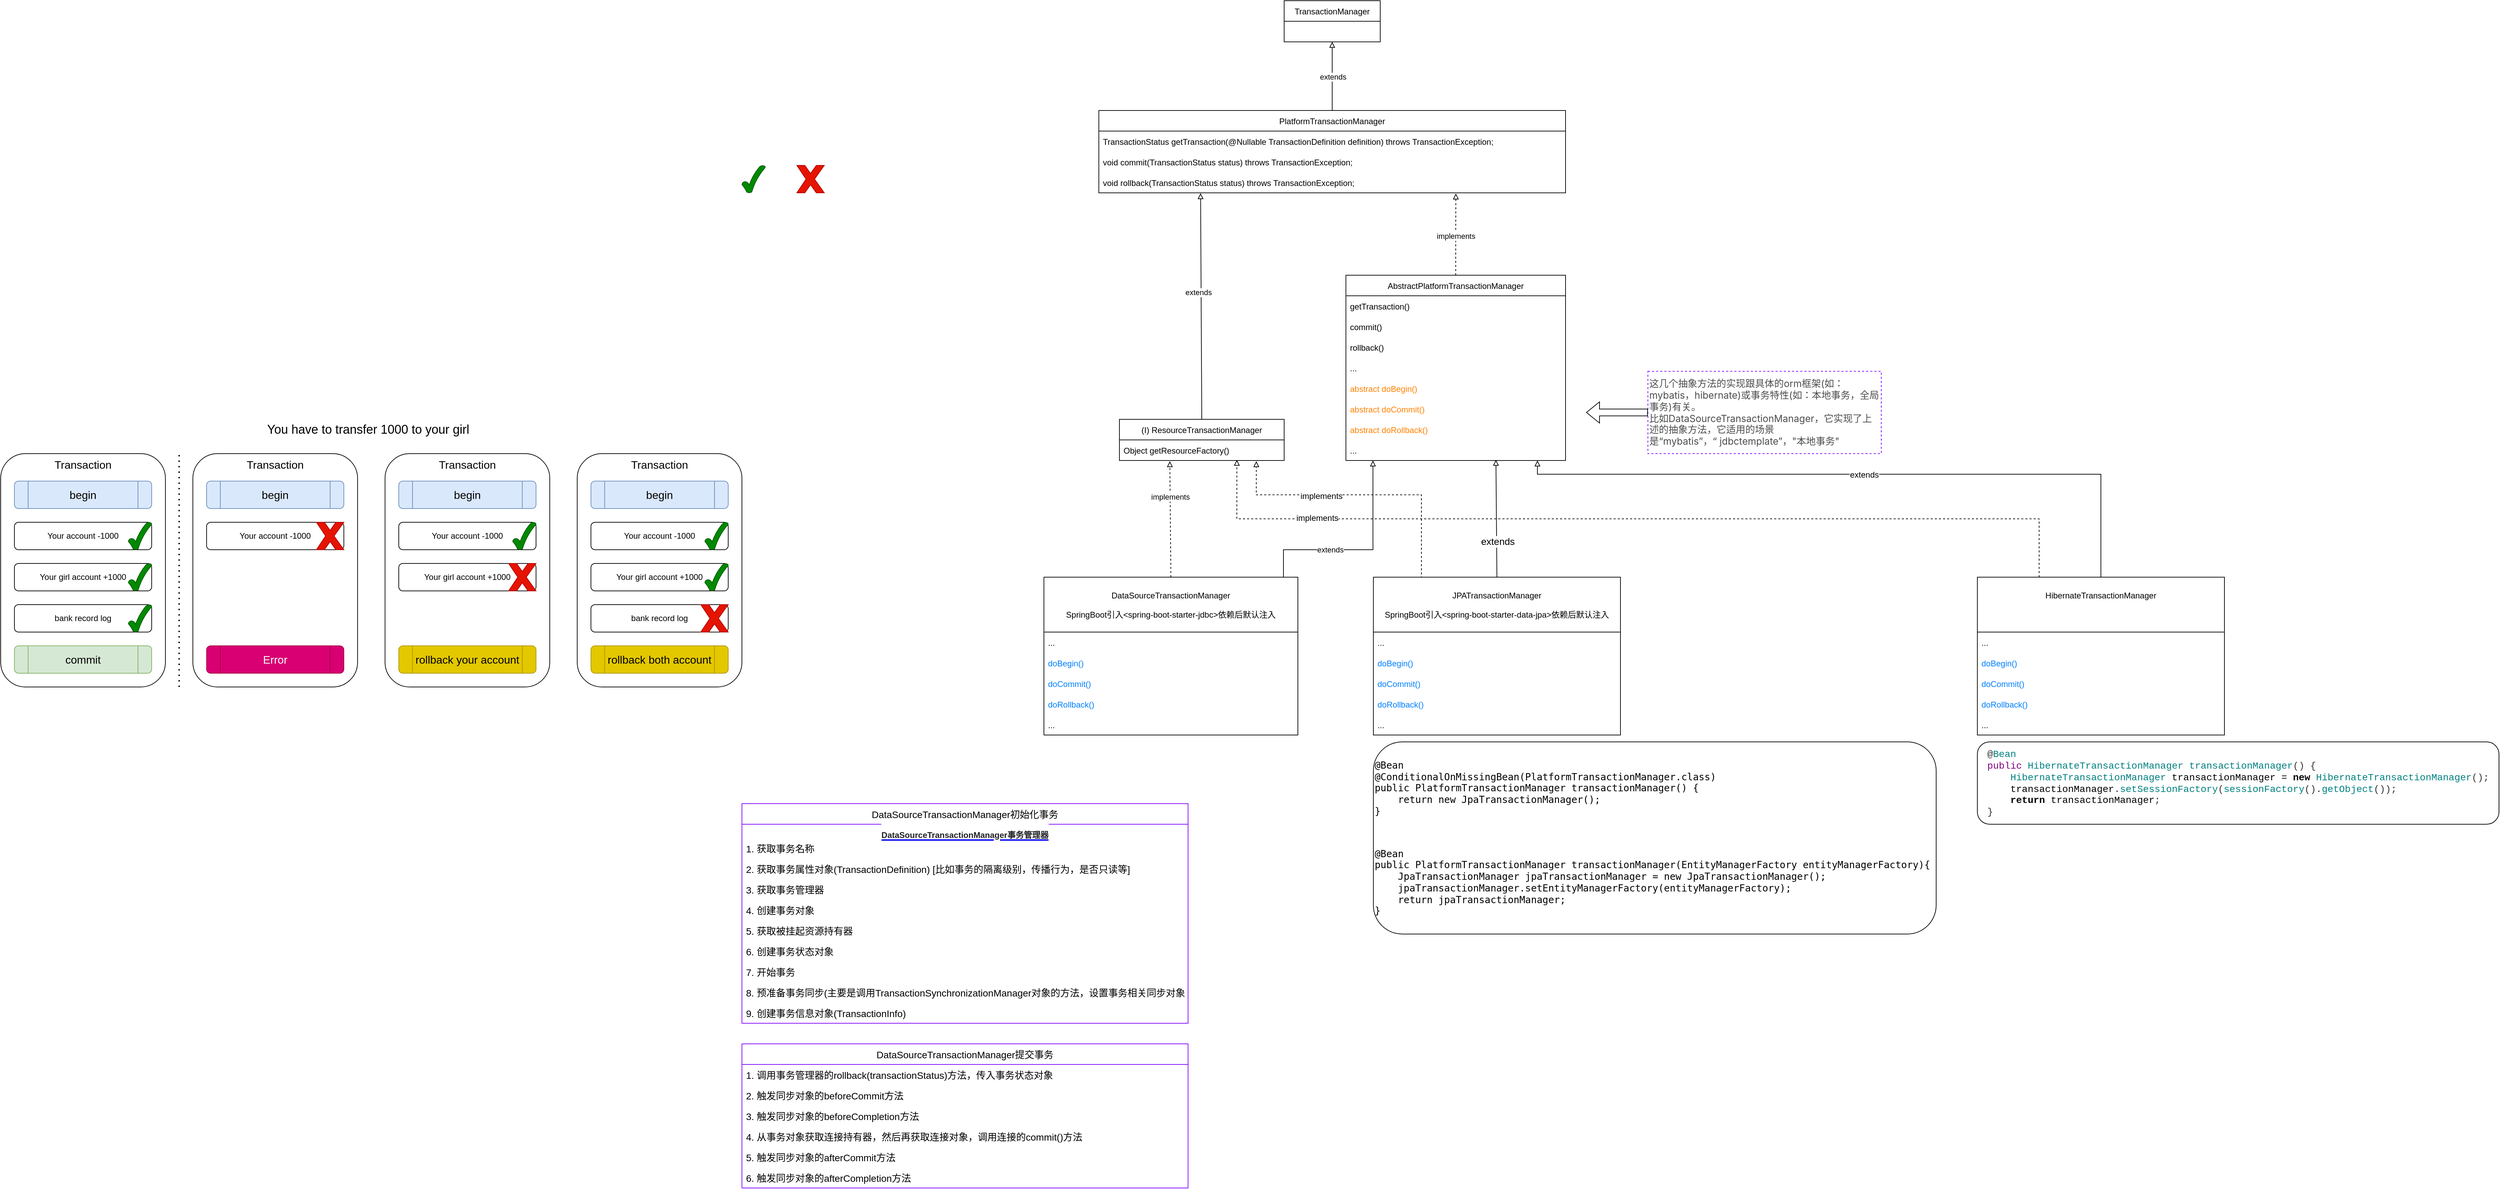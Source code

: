 <mxfile version="20.3.0" type="device"><diagram id="tl_O_ZDtEdj90tJnbfGc" name="Transaction"><mxGraphModel dx="2706" dy="892" grid="0" gridSize="10" guides="1" tooltips="1" connect="1" arrows="1" fold="1" page="0" pageScale="1" pageWidth="850" pageHeight="1100" math="0" shadow="0"><root><mxCell id="0"/><mxCell id="1" parent="0"/><mxCell id="W6sdjApa4B_5e-TzkACI-136" value="Transaction" style="rounded=1;whiteSpace=wrap;html=1;fontSize=16;fontColor=#000000;verticalAlign=top;" vertex="1" parent="1"><mxGeometry x="-1520" y="700" width="240" height="340" as="geometry"/></mxCell><mxCell id="W6sdjApa4B_5e-TzkACI-12" style="edgeStyle=orthogonalEdgeStyle;rounded=0;orthogonalLoop=1;jettySize=auto;html=1;exitX=0.5;exitY=0;exitDx=0;exitDy=0;entryX=0.5;entryY=1;entryDx=0;entryDy=0;endArrow=block;endFill=0;" edge="1" parent="1" source="W6sdjApa4B_5e-TzkACI-4" target="W6sdjApa4B_5e-TzkACI-8"><mxGeometry relative="1" as="geometry"/></mxCell><mxCell id="W6sdjApa4B_5e-TzkACI-19" value="extends" style="edgeLabel;html=1;align=center;verticalAlign=middle;resizable=0;points=[];" vertex="1" connectable="0" parent="W6sdjApa4B_5e-TzkACI-12"><mxGeometry x="0.01" y="-1" relative="1" as="geometry"><mxPoint y="1" as="offset"/></mxGeometry></mxCell><mxCell id="W6sdjApa4B_5e-TzkACI-4" value="PlatformTransactionManager" style="swimlane;fontStyle=0;childLayout=stackLayout;horizontal=1;startSize=30;horizontalStack=0;resizeParent=1;resizeParentMax=0;resizeLast=0;collapsible=1;marginBottom=0;" vertex="1" parent="1"><mxGeometry x="80" y="200" width="680" height="120" as="geometry"/></mxCell><mxCell id="W6sdjApa4B_5e-TzkACI-5" value="TransactionStatus getTransaction(@Nullable TransactionDefinition definition) throws TransactionException;" style="text;strokeColor=none;fillColor=none;align=left;verticalAlign=middle;spacingLeft=4;spacingRight=4;overflow=hidden;points=[[0,0.5],[1,0.5]];portConstraint=eastwest;rotatable=0;" vertex="1" parent="W6sdjApa4B_5e-TzkACI-4"><mxGeometry y="30" width="680" height="30" as="geometry"/></mxCell><mxCell id="W6sdjApa4B_5e-TzkACI-6" value="void commit(TransactionStatus status) throws TransactionException;" style="text;strokeColor=none;fillColor=none;align=left;verticalAlign=middle;spacingLeft=4;spacingRight=4;overflow=hidden;points=[[0,0.5],[1,0.5]];portConstraint=eastwest;rotatable=0;" vertex="1" parent="W6sdjApa4B_5e-TzkACI-4"><mxGeometry y="60" width="680" height="30" as="geometry"/></mxCell><mxCell id="W6sdjApa4B_5e-TzkACI-7" value="void rollback(TransactionStatus status) throws TransactionException;" style="text;strokeColor=none;fillColor=none;align=left;verticalAlign=middle;spacingLeft=4;spacingRight=4;overflow=hidden;points=[[0,0.5],[1,0.5]];portConstraint=eastwest;rotatable=0;" vertex="1" parent="W6sdjApa4B_5e-TzkACI-4"><mxGeometry y="90" width="680" height="30" as="geometry"/></mxCell><mxCell id="W6sdjApa4B_5e-TzkACI-8" value="TransactionManager" style="swimlane;fontStyle=0;childLayout=stackLayout;horizontal=1;startSize=30;horizontalStack=0;resizeParent=1;resizeParentMax=0;resizeLast=0;collapsible=1;marginBottom=0;" vertex="1" parent="1"><mxGeometry x="350" y="40" width="140" height="60" as="geometry"/></mxCell><mxCell id="W6sdjApa4B_5e-TzkACI-17" style="edgeStyle=orthogonalEdgeStyle;rounded=0;orthogonalLoop=1;jettySize=auto;html=1;exitX=0.5;exitY=0;exitDx=0;exitDy=0;entryX=0.765;entryY=1.033;entryDx=0;entryDy=0;entryPerimeter=0;endArrow=block;endFill=0;dashed=1;" edge="1" parent="1" source="W6sdjApa4B_5e-TzkACI-13" target="W6sdjApa4B_5e-TzkACI-7"><mxGeometry relative="1" as="geometry"/></mxCell><mxCell id="W6sdjApa4B_5e-TzkACI-20" value="implements" style="edgeLabel;html=1;align=center;verticalAlign=middle;resizable=0;points=[];" vertex="1" connectable="0" parent="W6sdjApa4B_5e-TzkACI-17"><mxGeometry x="-0.029" relative="1" as="geometry"><mxPoint y="1" as="offset"/></mxGeometry></mxCell><mxCell id="W6sdjApa4B_5e-TzkACI-13" value="AbstractPlatformTransactionManager" style="swimlane;fontStyle=0;childLayout=stackLayout;horizontal=1;startSize=30;horizontalStack=0;resizeParent=1;resizeParentMax=0;resizeLast=0;collapsible=1;marginBottom=0;" vertex="1" parent="1"><mxGeometry x="440" y="440" width="320" height="270" as="geometry"/></mxCell><mxCell id="W6sdjApa4B_5e-TzkACI-14" value="getTransaction()" style="text;strokeColor=none;fillColor=none;align=left;verticalAlign=middle;spacingLeft=4;spacingRight=4;overflow=hidden;points=[[0,0.5],[1,0.5]];portConstraint=eastwest;rotatable=0;" vertex="1" parent="W6sdjApa4B_5e-TzkACI-13"><mxGeometry y="30" width="320" height="30" as="geometry"/></mxCell><mxCell id="W6sdjApa4B_5e-TzkACI-15" value="commit()" style="text;strokeColor=none;fillColor=none;align=left;verticalAlign=middle;spacingLeft=4;spacingRight=4;overflow=hidden;points=[[0,0.5],[1,0.5]];portConstraint=eastwest;rotatable=0;" vertex="1" parent="W6sdjApa4B_5e-TzkACI-13"><mxGeometry y="60" width="320" height="30" as="geometry"/></mxCell><mxCell id="W6sdjApa4B_5e-TzkACI-16" value="rollback()" style="text;strokeColor=none;fillColor=none;align=left;verticalAlign=middle;spacingLeft=4;spacingRight=4;overflow=hidden;points=[[0,0.5],[1,0.5]];portConstraint=eastwest;rotatable=0;" vertex="1" parent="W6sdjApa4B_5e-TzkACI-13"><mxGeometry y="90" width="320" height="30" as="geometry"/></mxCell><mxCell id="W6sdjApa4B_5e-TzkACI-21" value="..." style="text;strokeColor=none;fillColor=none;align=left;verticalAlign=middle;spacingLeft=4;spacingRight=4;overflow=hidden;points=[[0,0.5],[1,0.5]];portConstraint=eastwest;rotatable=0;" vertex="1" parent="W6sdjApa4B_5e-TzkACI-13"><mxGeometry y="120" width="320" height="30" as="geometry"/></mxCell><mxCell id="W6sdjApa4B_5e-TzkACI-22" value="abstract doBegin()" style="text;strokeColor=none;fillColor=none;align=left;verticalAlign=middle;spacingLeft=4;spacingRight=4;overflow=hidden;points=[[0,0.5],[1,0.5]];portConstraint=eastwest;rotatable=0;fontColor=#FF8000;" vertex="1" parent="W6sdjApa4B_5e-TzkACI-13"><mxGeometry y="150" width="320" height="30" as="geometry"/></mxCell><mxCell id="W6sdjApa4B_5e-TzkACI-23" value="abstract doCommit()" style="text;strokeColor=none;fillColor=none;align=left;verticalAlign=middle;spacingLeft=4;spacingRight=4;overflow=hidden;points=[[0,0.5],[1,0.5]];portConstraint=eastwest;rotatable=0;fontColor=#FF8000;" vertex="1" parent="W6sdjApa4B_5e-TzkACI-13"><mxGeometry y="180" width="320" height="30" as="geometry"/></mxCell><mxCell id="W6sdjApa4B_5e-TzkACI-24" value="abstract doRollback()" style="text;strokeColor=none;fillColor=none;align=left;verticalAlign=middle;spacingLeft=4;spacingRight=4;overflow=hidden;points=[[0,0.5],[1,0.5]];portConstraint=eastwest;rotatable=0;fontColor=#FF8000;" vertex="1" parent="W6sdjApa4B_5e-TzkACI-13"><mxGeometry y="210" width="320" height="30" as="geometry"/></mxCell><mxCell id="W6sdjApa4B_5e-TzkACI-25" value="..." style="text;strokeColor=none;fillColor=none;align=left;verticalAlign=middle;spacingLeft=4;spacingRight=4;overflow=hidden;points=[[0,0.5],[1,0.5]];portConstraint=eastwest;rotatable=0;" vertex="1" parent="W6sdjApa4B_5e-TzkACI-13"><mxGeometry y="240" width="320" height="30" as="geometry"/></mxCell><mxCell id="W6sdjApa4B_5e-TzkACI-30" style="rounded=0;orthogonalLoop=1;jettySize=auto;html=1;exitX=0.924;exitY=0;exitDx=0;exitDy=0;entryX=0.123;entryY=1;entryDx=0;entryDy=0;entryPerimeter=0;fontColor=#000000;endArrow=block;endFill=0;exitPerimeter=0;edgeStyle=orthogonalEdgeStyle;" edge="1" parent="1" source="W6sdjApa4B_5e-TzkACI-26" target="W6sdjApa4B_5e-TzkACI-25"><mxGeometry relative="1" as="geometry"><Array as="points"><mxPoint x="349" y="840"/><mxPoint x="479" y="840"/></Array></mxGeometry></mxCell><mxCell id="W6sdjApa4B_5e-TzkACI-41" value="extends" style="edgeLabel;html=1;align=center;verticalAlign=middle;resizable=0;points=[];fontColor=#000000;" vertex="1" connectable="0" parent="W6sdjApa4B_5e-TzkACI-30"><mxGeometry x="-0.015" y="4" relative="1" as="geometry"><mxPoint x="-37" y="4" as="offset"/></mxGeometry></mxCell><mxCell id="W6sdjApa4B_5e-TzkACI-38" style="rounded=0;orthogonalLoop=1;jettySize=auto;html=1;exitX=0.5;exitY=0;exitDx=0;exitDy=0;entryX=0.306;entryY=1.033;entryDx=0;entryDy=0;entryPerimeter=0;fontColor=#000000;endArrow=block;endFill=0;dashed=1;" edge="1" parent="1" source="W6sdjApa4B_5e-TzkACI-26" target="W6sdjApa4B_5e-TzkACI-34"><mxGeometry relative="1" as="geometry"/></mxCell><mxCell id="W6sdjApa4B_5e-TzkACI-39" value="implements" style="edgeLabel;html=1;align=center;verticalAlign=middle;resizable=0;points=[];fontColor=#000000;" vertex="1" connectable="0" parent="W6sdjApa4B_5e-TzkACI-38"><mxGeometry x="0.384" relative="1" as="geometry"><mxPoint as="offset"/></mxGeometry></mxCell><mxCell id="W6sdjApa4B_5e-TzkACI-26" value="DataSourceTransactionManager&#10; &#10;SpringBoot引入&lt;spring-boot-starter-jdbc&gt;依赖后默认注入" style="swimlane;fontStyle=0;childLayout=stackLayout;horizontal=1;startSize=80;horizontalStack=0;resizeParent=1;resizeParentMax=0;resizeLast=0;collapsible=1;marginBottom=0;fontColor=#000000;" vertex="1" parent="1"><mxGeometry y="880" width="370" height="230" as="geometry"/></mxCell><mxCell id="W6sdjApa4B_5e-TzkACI-31" value="..." style="text;strokeColor=none;fillColor=none;align=left;verticalAlign=middle;spacingLeft=4;spacingRight=4;overflow=hidden;points=[[0,0.5],[1,0.5]];portConstraint=eastwest;rotatable=0;fontColor=#000000;" vertex="1" parent="W6sdjApa4B_5e-TzkACI-26"><mxGeometry y="80" width="370" height="30" as="geometry"/></mxCell><mxCell id="W6sdjApa4B_5e-TzkACI-27" value="doBegin()" style="text;strokeColor=none;fillColor=none;align=left;verticalAlign=middle;spacingLeft=4;spacingRight=4;overflow=hidden;points=[[0,0.5],[1,0.5]];portConstraint=eastwest;rotatable=0;fontColor=#007FFF;" vertex="1" parent="W6sdjApa4B_5e-TzkACI-26"><mxGeometry y="110" width="370" height="30" as="geometry"/></mxCell><mxCell id="W6sdjApa4B_5e-TzkACI-28" value="doCommit()" style="text;strokeColor=none;fillColor=none;align=left;verticalAlign=middle;spacingLeft=4;spacingRight=4;overflow=hidden;points=[[0,0.5],[1,0.5]];portConstraint=eastwest;rotatable=0;fontColor=#007FFF;" vertex="1" parent="W6sdjApa4B_5e-TzkACI-26"><mxGeometry y="140" width="370" height="30" as="geometry"/></mxCell><mxCell id="W6sdjApa4B_5e-TzkACI-29" value="doRollback()" style="text;strokeColor=none;fillColor=none;align=left;verticalAlign=middle;spacingLeft=4;spacingRight=4;overflow=hidden;points=[[0,0.5],[1,0.5]];portConstraint=eastwest;rotatable=0;fontColor=#007FFF;" vertex="1" parent="W6sdjApa4B_5e-TzkACI-26"><mxGeometry y="170" width="370" height="30" as="geometry"/></mxCell><mxCell id="W6sdjApa4B_5e-TzkACI-32" value="..." style="text;strokeColor=none;fillColor=none;align=left;verticalAlign=middle;spacingLeft=4;spacingRight=4;overflow=hidden;points=[[0,0.5],[1,0.5]];portConstraint=eastwest;rotatable=0;fontColor=#000000;" vertex="1" parent="W6sdjApa4B_5e-TzkACI-26"><mxGeometry y="200" width="370" height="30" as="geometry"/></mxCell><mxCell id="W6sdjApa4B_5e-TzkACI-37" style="rounded=0;orthogonalLoop=1;jettySize=auto;html=1;exitX=0.5;exitY=0;exitDx=0;exitDy=0;entryX=0.218;entryY=1.017;entryDx=0;entryDy=0;entryPerimeter=0;fontColor=#000000;endArrow=block;endFill=0;" edge="1" parent="1" source="W6sdjApa4B_5e-TzkACI-33" target="W6sdjApa4B_5e-TzkACI-7"><mxGeometry relative="1" as="geometry"/></mxCell><mxCell id="W6sdjApa4B_5e-TzkACI-40" value="extends" style="edgeLabel;html=1;align=center;verticalAlign=middle;resizable=0;points=[];fontColor=#000000;" vertex="1" connectable="0" parent="W6sdjApa4B_5e-TzkACI-37"><mxGeometry x="-0.043" y="-1" relative="1" as="geometry"><mxPoint x="-5" y="-28" as="offset"/></mxGeometry></mxCell><mxCell id="W6sdjApa4B_5e-TzkACI-33" value="(I) ResourceTransactionManager" style="swimlane;fontStyle=0;childLayout=stackLayout;horizontal=1;startSize=30;horizontalStack=0;resizeParent=1;resizeParentMax=0;resizeLast=0;collapsible=1;marginBottom=0;fontColor=#000000;" vertex="1" parent="1"><mxGeometry x="110" y="650" width="240" height="60" as="geometry"/></mxCell><mxCell id="W6sdjApa4B_5e-TzkACI-34" value="Object getResourceFactory()" style="text;strokeColor=none;fillColor=none;align=left;verticalAlign=middle;spacingLeft=4;spacingRight=4;overflow=hidden;points=[[0,0.5],[1,0.5]];portConstraint=eastwest;rotatable=0;fontColor=#000000;" vertex="1" parent="W6sdjApa4B_5e-TzkACI-33"><mxGeometry y="30" width="240" height="30" as="geometry"/></mxCell><mxCell id="W6sdjApa4B_5e-TzkACI-43" value="&lt;span style=&quot;color: rgb(77, 77, 77); font-family: -apple-system, &amp;quot;SF UI Text&amp;quot;, Arial, &amp;quot;PingFang SC&amp;quot;, &amp;quot;Hiragino Sans GB&amp;quot;, &amp;quot;Microsoft YaHei&amp;quot;, &amp;quot;WenQuanYi Micro Hei&amp;quot;, sans-serif, SimHei, SimSun; background-color: rgb(255, 255, 255);&quot;&gt;&lt;font style=&quot;font-size: 14px;&quot;&gt;这几个抽象方法的实现跟具体的orm框架(如：mybatis，hibernate)或事务特性(如：本地事务，全局事务)有关。&lt;br&gt;比如DataSourceTransactionManager，它实现了上述的抽象方法，它适用的场景是“mybatis”，“&amp;nbsp;jdbctemplate”，&quot;本地事务&quot;&lt;/font&gt;&lt;/span&gt;" style="rounded=0;whiteSpace=wrap;html=1;fontColor=#000000;dashed=1;strokeColor=#7F00FF;align=left;" vertex="1" parent="1"><mxGeometry x="880" y="580" width="340" height="120" as="geometry"/></mxCell><mxCell id="W6sdjApa4B_5e-TzkACI-44" value="" style="shape=flexArrow;endArrow=classic;html=1;rounded=0;fontColor=#000000;exitX=0;exitY=0.5;exitDx=0;exitDy=0;" edge="1" parent="1" source="W6sdjApa4B_5e-TzkACI-43"><mxGeometry width="50" height="50" relative="1" as="geometry"><mxPoint x="1230" y="670" as="sourcePoint"/><mxPoint x="790" y="640" as="targetPoint"/></mxGeometry></mxCell><mxCell id="W6sdjApa4B_5e-TzkACI-52" style="edgeStyle=none;rounded=0;orthogonalLoop=1;jettySize=auto;html=1;exitX=0.5;exitY=0;exitDx=0;exitDy=0;entryX=0.683;entryY=0.967;entryDx=0;entryDy=0;entryPerimeter=0;fontSize=14;fontColor=#000000;endArrow=block;endFill=0;" edge="1" parent="1" source="W6sdjApa4B_5e-TzkACI-46" target="W6sdjApa4B_5e-TzkACI-25"><mxGeometry relative="1" as="geometry"/></mxCell><mxCell id="W6sdjApa4B_5e-TzkACI-53" value="extends" style="edgeLabel;html=1;align=center;verticalAlign=middle;resizable=0;points=[];fontSize=14;fontColor=#000000;" vertex="1" connectable="0" parent="W6sdjApa4B_5e-TzkACI-52"><mxGeometry x="-0.385" y="-1" relative="1" as="geometry"><mxPoint as="offset"/></mxGeometry></mxCell><mxCell id="W6sdjApa4B_5e-TzkACI-54" style="edgeStyle=orthogonalEdgeStyle;rounded=0;orthogonalLoop=1;jettySize=auto;html=1;exitX=0.25;exitY=0;exitDx=0;exitDy=0;entryX=0.831;entryY=1.033;entryDx=0;entryDy=0;entryPerimeter=0;fontSize=14;fontColor=#000000;endArrow=block;endFill=0;dashed=1;" edge="1" parent="1" source="W6sdjApa4B_5e-TzkACI-46" target="W6sdjApa4B_5e-TzkACI-34"><mxGeometry relative="1" as="geometry"><Array as="points"><mxPoint x="550" y="760"/><mxPoint x="309" y="760"/></Array></mxGeometry></mxCell><mxCell id="W6sdjApa4B_5e-TzkACI-55" value="&lt;font style=&quot;font-size: 12px;&quot;&gt;implements&lt;/font&gt;" style="edgeLabel;html=1;align=center;verticalAlign=middle;resizable=0;points=[];fontSize=14;fontColor=#000000;" vertex="1" connectable="0" parent="W6sdjApa4B_5e-TzkACI-54"><mxGeometry x="0.331" y="1" relative="1" as="geometry"><mxPoint as="offset"/></mxGeometry></mxCell><mxCell id="W6sdjApa4B_5e-TzkACI-46" value="JPATransactionManager&#10;&#10;SpringBoot引入&lt;spring-boot-starter-data-jpa&gt;依赖后默认注入" style="swimlane;fontStyle=0;childLayout=stackLayout;horizontal=1;startSize=80;horizontalStack=0;resizeParent=1;resizeParentMax=0;resizeLast=0;collapsible=1;marginBottom=0;fontColor=#000000;" vertex="1" parent="1"><mxGeometry x="480" y="880" width="360" height="230" as="geometry"/></mxCell><mxCell id="W6sdjApa4B_5e-TzkACI-47" value="..." style="text;strokeColor=none;fillColor=none;align=left;verticalAlign=middle;spacingLeft=4;spacingRight=4;overflow=hidden;points=[[0,0.5],[1,0.5]];portConstraint=eastwest;rotatable=0;fontColor=#000000;" vertex="1" parent="W6sdjApa4B_5e-TzkACI-46"><mxGeometry y="80" width="360" height="30" as="geometry"/></mxCell><mxCell id="W6sdjApa4B_5e-TzkACI-48" value="doBegin()" style="text;strokeColor=none;fillColor=none;align=left;verticalAlign=middle;spacingLeft=4;spacingRight=4;overflow=hidden;points=[[0,0.5],[1,0.5]];portConstraint=eastwest;rotatable=0;fontColor=#007FFF;" vertex="1" parent="W6sdjApa4B_5e-TzkACI-46"><mxGeometry y="110" width="360" height="30" as="geometry"/></mxCell><mxCell id="W6sdjApa4B_5e-TzkACI-49" value="doCommit()" style="text;strokeColor=none;fillColor=none;align=left;verticalAlign=middle;spacingLeft=4;spacingRight=4;overflow=hidden;points=[[0,0.5],[1,0.5]];portConstraint=eastwest;rotatable=0;fontColor=#007FFF;" vertex="1" parent="W6sdjApa4B_5e-TzkACI-46"><mxGeometry y="140" width="360" height="30" as="geometry"/></mxCell><mxCell id="W6sdjApa4B_5e-TzkACI-50" value="doRollback()" style="text;strokeColor=none;fillColor=none;align=left;verticalAlign=middle;spacingLeft=4;spacingRight=4;overflow=hidden;points=[[0,0.5],[1,0.5]];portConstraint=eastwest;rotatable=0;fontColor=#007FFF;" vertex="1" parent="W6sdjApa4B_5e-TzkACI-46"><mxGeometry y="170" width="360" height="30" as="geometry"/></mxCell><mxCell id="W6sdjApa4B_5e-TzkACI-51" value="..." style="text;strokeColor=none;fillColor=none;align=left;verticalAlign=middle;spacingLeft=4;spacingRight=4;overflow=hidden;points=[[0,0.5],[1,0.5]];portConstraint=eastwest;rotatable=0;fontColor=#000000;" vertex="1" parent="W6sdjApa4B_5e-TzkACI-46"><mxGeometry y="200" width="360" height="30" as="geometry"/></mxCell><mxCell id="W6sdjApa4B_5e-TzkACI-56" value="DataSourceTransactionManager初始化事务" style="swimlane;fontStyle=0;childLayout=stackLayout;horizontal=1;startSize=30;horizontalStack=0;resizeParent=1;resizeParentMax=0;resizeLast=0;collapsible=1;marginBottom=0;strokeColor=#7F00FF;fontSize=14;fontColor=#000000;" vertex="1" parent="1"><mxGeometry x="-440" y="1210" width="650" height="320" as="geometry"/></mxCell><UserObject label="&lt;h1 style=&quot;box-sizing: border-box; outline: 0px; margin: 0px; padding: 0px; font-family: &amp;quot;PingFang SC&amp;quot;, &amp;quot;Microsoft YaHei&amp;quot;, SimHei, Arial, SimSun; overflow-wrap: break-word; color: rgb(34, 34, 38); word-break: break-all; text-align: start; background-color: rgb(255, 255, 255);&quot; id=&quot;articleContentId&quot; class=&quot;title-article&quot;&gt;&lt;font style=&quot;font-size: 12px;&quot;&gt;DataSourceTransactionManager事务管理器&lt;/font&gt;&lt;/h1&gt;" link="https://blog.csdn.net/fuqianming/article/details/100560200" id="W6sdjApa4B_5e-TzkACI-73"><mxCell style="text;html=1;strokeColor=none;fillColor=none;whiteSpace=wrap;align=center;verticalAlign=middle;fontColor=#0000EE;fontStyle=4;dashed=1;fontSize=14;" vertex="1" parent="W6sdjApa4B_5e-TzkACI-56"><mxGeometry y="30" width="650" height="20" as="geometry"/></mxCell></UserObject><mxCell id="W6sdjApa4B_5e-TzkACI-57" value="1. 获取事务名称" style="text;strokeColor=none;fillColor=none;align=left;verticalAlign=middle;spacingLeft=4;spacingRight=4;overflow=hidden;points=[[0,0.5],[1,0.5]];portConstraint=eastwest;rotatable=0;dashed=1;fontSize=14;fontColor=#000000;" vertex="1" parent="W6sdjApa4B_5e-TzkACI-56"><mxGeometry y="50" width="650" height="30" as="geometry"/></mxCell><mxCell id="W6sdjApa4B_5e-TzkACI-58" value="2. 获取事务属性对象(TransactionDefinition) [比如事务的隔离级别，传播行为，是否只读等]" style="text;strokeColor=none;fillColor=none;align=left;verticalAlign=middle;spacingLeft=4;spacingRight=4;overflow=hidden;points=[[0,0.5],[1,0.5]];portConstraint=eastwest;rotatable=0;dashed=1;fontSize=14;fontColor=#000000;" vertex="1" parent="W6sdjApa4B_5e-TzkACI-56"><mxGeometry y="80" width="650" height="30" as="geometry"/></mxCell><mxCell id="W6sdjApa4B_5e-TzkACI-59" value="3. 获取事务管理器" style="text;strokeColor=none;fillColor=none;align=left;verticalAlign=middle;spacingLeft=4;spacingRight=4;overflow=hidden;points=[[0,0.5],[1,0.5]];portConstraint=eastwest;rotatable=0;dashed=1;fontSize=14;fontColor=#000000;" vertex="1" parent="W6sdjApa4B_5e-TzkACI-56"><mxGeometry y="110" width="650" height="30" as="geometry"/></mxCell><mxCell id="W6sdjApa4B_5e-TzkACI-72" value="4. 创建事务对象" style="text;strokeColor=none;fillColor=none;align=left;verticalAlign=middle;spacingLeft=4;spacingRight=4;overflow=hidden;points=[[0,0.5],[1,0.5]];portConstraint=eastwest;rotatable=0;dashed=1;fontSize=14;fontColor=#000000;" vertex="1" parent="W6sdjApa4B_5e-TzkACI-56"><mxGeometry y="140" width="650" height="30" as="geometry"/></mxCell><mxCell id="W6sdjApa4B_5e-TzkACI-71" value="5. 获取被挂起资源持有器" style="text;strokeColor=none;fillColor=none;align=left;verticalAlign=middle;spacingLeft=4;spacingRight=4;overflow=hidden;points=[[0,0.5],[1,0.5]];portConstraint=eastwest;rotatable=0;dashed=1;fontSize=14;fontColor=#000000;" vertex="1" parent="W6sdjApa4B_5e-TzkACI-56"><mxGeometry y="170" width="650" height="30" as="geometry"/></mxCell><mxCell id="W6sdjApa4B_5e-TzkACI-70" value="6. 创建事务状态对象" style="text;strokeColor=none;fillColor=none;align=left;verticalAlign=middle;spacingLeft=4;spacingRight=4;overflow=hidden;points=[[0,0.5],[1,0.5]];portConstraint=eastwest;rotatable=0;dashed=1;fontSize=14;fontColor=#000000;" vertex="1" parent="W6sdjApa4B_5e-TzkACI-56"><mxGeometry y="200" width="650" height="30" as="geometry"/></mxCell><mxCell id="W6sdjApa4B_5e-TzkACI-69" value="7. 开始事务 " style="text;strokeColor=none;fillColor=none;align=left;verticalAlign=middle;spacingLeft=4;spacingRight=4;overflow=hidden;points=[[0,0.5],[1,0.5]];portConstraint=eastwest;rotatable=0;dashed=1;fontSize=14;fontColor=#000000;" vertex="1" parent="W6sdjApa4B_5e-TzkACI-56"><mxGeometry y="230" width="650" height="30" as="geometry"/></mxCell><mxCell id="W6sdjApa4B_5e-TzkACI-68" value="8. 预准备事务同步(主要是调用TransactionSynchronizationManager对象的方法，设置事务相关同步对象)" style="text;strokeColor=none;fillColor=none;align=left;verticalAlign=middle;spacingLeft=4;spacingRight=4;overflow=hidden;points=[[0,0.5],[1,0.5]];portConstraint=eastwest;rotatable=0;dashed=1;fontSize=14;fontColor=#000000;" vertex="1" parent="W6sdjApa4B_5e-TzkACI-56"><mxGeometry y="260" width="650" height="30" as="geometry"/></mxCell><mxCell id="W6sdjApa4B_5e-TzkACI-67" value="9. 创建事务信息对象(TransactionInfo)" style="text;strokeColor=none;fillColor=none;align=left;verticalAlign=middle;spacingLeft=4;spacingRight=4;overflow=hidden;points=[[0,0.5],[1,0.5]];portConstraint=eastwest;rotatable=0;dashed=1;fontSize=14;fontColor=#000000;" vertex="1" parent="W6sdjApa4B_5e-TzkACI-56"><mxGeometry y="290" width="650" height="30" as="geometry"/></mxCell><mxCell id="W6sdjApa4B_5e-TzkACI-74" value="DataSourceTransactionManager提交事务" style="swimlane;fontStyle=0;childLayout=stackLayout;horizontal=1;startSize=30;horizontalStack=0;resizeParent=1;resizeParentMax=0;resizeLast=0;collapsible=1;marginBottom=0;strokeColor=#7F00FF;fontSize=14;fontColor=#000000;" vertex="1" parent="1"><mxGeometry x="-440" y="1560" width="650" height="210" as="geometry"/></mxCell><mxCell id="W6sdjApa4B_5e-TzkACI-76" value="1. 调用事务管理器的rollback(transactionStatus)方法，传入事务状态对象" style="text;strokeColor=none;fillColor=none;align=left;verticalAlign=middle;spacingLeft=4;spacingRight=4;overflow=hidden;points=[[0,0.5],[1,0.5]];portConstraint=eastwest;rotatable=0;dashed=1;fontSize=14;fontColor=#000000;" vertex="1" parent="W6sdjApa4B_5e-TzkACI-74"><mxGeometry y="30" width="650" height="30" as="geometry"/></mxCell><mxCell id="W6sdjApa4B_5e-TzkACI-77" value="2. 触发同步对象的beforeCommit方法" style="text;strokeColor=none;fillColor=none;align=left;verticalAlign=middle;spacingLeft=4;spacingRight=4;overflow=hidden;points=[[0,0.5],[1,0.5]];portConstraint=eastwest;rotatable=0;dashed=1;fontSize=14;fontColor=#000000;" vertex="1" parent="W6sdjApa4B_5e-TzkACI-74"><mxGeometry y="60" width="650" height="30" as="geometry"/></mxCell><mxCell id="W6sdjApa4B_5e-TzkACI-78" value="3. 触发同步对象的beforeCompletion方法" style="text;strokeColor=none;fillColor=none;align=left;verticalAlign=middle;spacingLeft=4;spacingRight=4;overflow=hidden;points=[[0,0.5],[1,0.5]];portConstraint=eastwest;rotatable=0;dashed=1;fontSize=14;fontColor=#000000;" vertex="1" parent="W6sdjApa4B_5e-TzkACI-74"><mxGeometry y="90" width="650" height="30" as="geometry"/></mxCell><mxCell id="W6sdjApa4B_5e-TzkACI-79" value="4. 从事务对象获取连接持有器，然后再获取连接对象，调用连接的commit()方法" style="text;strokeColor=none;fillColor=none;align=left;verticalAlign=middle;spacingLeft=4;spacingRight=4;overflow=hidden;points=[[0,0.5],[1,0.5]];portConstraint=eastwest;rotatable=0;dashed=1;fontSize=14;fontColor=#000000;" vertex="1" parent="W6sdjApa4B_5e-TzkACI-74"><mxGeometry y="120" width="650" height="30" as="geometry"/></mxCell><mxCell id="W6sdjApa4B_5e-TzkACI-80" value="5. 触发同步对象的afterCommit方法" style="text;strokeColor=none;fillColor=none;align=left;verticalAlign=middle;spacingLeft=4;spacingRight=4;overflow=hidden;points=[[0,0.5],[1,0.5]];portConstraint=eastwest;rotatable=0;dashed=1;fontSize=14;fontColor=#000000;" vertex="1" parent="W6sdjApa4B_5e-TzkACI-74"><mxGeometry y="150" width="650" height="30" as="geometry"/></mxCell><mxCell id="W6sdjApa4B_5e-TzkACI-81" value="6. 触发同步对象的afterCompletion方法" style="text;strokeColor=none;fillColor=none;align=left;verticalAlign=middle;spacingLeft=4;spacingRight=4;overflow=hidden;points=[[0,0.5],[1,0.5]];portConstraint=eastwest;rotatable=0;dashed=1;fontSize=14;fontColor=#000000;" vertex="1" parent="W6sdjApa4B_5e-TzkACI-74"><mxGeometry y="180" width="650" height="30" as="geometry"/></mxCell><mxCell id="W6sdjApa4B_5e-TzkACI-95" value="&lt;font style=&quot;font-size: 12px;&quot; color=&quot;#000000&quot;&gt;extends&lt;/font&gt;" style="edgeStyle=orthogonalEdgeStyle;rounded=0;orthogonalLoop=1;jettySize=auto;html=1;exitX=0.5;exitY=0;exitDx=0;exitDy=0;entryX=0.872;entryY=1;entryDx=0;entryDy=0;fontSize=14;fontColor=#FFFF00;entryPerimeter=0;endArrow=block;endFill=0;" edge="1" parent="1" source="W6sdjApa4B_5e-TzkACI-85" target="W6sdjApa4B_5e-TzkACI-25"><mxGeometry relative="1" as="geometry"><Array as="points"><mxPoint x="1540" y="730"/><mxPoint x="719" y="730"/></Array></mxGeometry></mxCell><mxCell id="W6sdjApa4B_5e-TzkACI-96" style="edgeStyle=orthogonalEdgeStyle;rounded=0;orthogonalLoop=1;jettySize=auto;html=1;exitX=0.25;exitY=0;exitDx=0;exitDy=0;entryX=0.713;entryY=0.967;entryDx=0;entryDy=0;entryPerimeter=0;fontSize=12;fontColor=#000000;endArrow=block;endFill=0;dashed=1;" edge="1" parent="1" source="W6sdjApa4B_5e-TzkACI-85" target="W6sdjApa4B_5e-TzkACI-34"><mxGeometry relative="1" as="geometry"/></mxCell><mxCell id="W6sdjApa4B_5e-TzkACI-97" value="implements" style="edgeLabel;html=1;align=center;verticalAlign=middle;resizable=0;points=[];fontSize=12;fontColor=#000000;" vertex="1" connectable="0" parent="W6sdjApa4B_5e-TzkACI-96"><mxGeometry x="0.697" y="-1" relative="1" as="geometry"><mxPoint as="offset"/></mxGeometry></mxCell><mxCell id="W6sdjApa4B_5e-TzkACI-85" value="HibernateTransactionManager&#10;&#10;" style="swimlane;fontStyle=0;childLayout=stackLayout;horizontal=1;startSize=80;horizontalStack=0;resizeParent=1;resizeParentMax=0;resizeLast=0;collapsible=1;marginBottom=0;fontColor=#000000;" vertex="1" parent="1"><mxGeometry x="1360" y="880" width="360" height="230" as="geometry"/></mxCell><mxCell id="W6sdjApa4B_5e-TzkACI-86" value="..." style="text;strokeColor=none;fillColor=none;align=left;verticalAlign=middle;spacingLeft=4;spacingRight=4;overflow=hidden;points=[[0,0.5],[1,0.5]];portConstraint=eastwest;rotatable=0;fontColor=#000000;" vertex="1" parent="W6sdjApa4B_5e-TzkACI-85"><mxGeometry y="80" width="360" height="30" as="geometry"/></mxCell><mxCell id="W6sdjApa4B_5e-TzkACI-87" value="doBegin()" style="text;strokeColor=none;fillColor=none;align=left;verticalAlign=middle;spacingLeft=4;spacingRight=4;overflow=hidden;points=[[0,0.5],[1,0.5]];portConstraint=eastwest;rotatable=0;fontColor=#007FFF;" vertex="1" parent="W6sdjApa4B_5e-TzkACI-85"><mxGeometry y="110" width="360" height="30" as="geometry"/></mxCell><mxCell id="W6sdjApa4B_5e-TzkACI-88" value="doCommit()" style="text;strokeColor=none;fillColor=none;align=left;verticalAlign=middle;spacingLeft=4;spacingRight=4;overflow=hidden;points=[[0,0.5],[1,0.5]];portConstraint=eastwest;rotatable=0;fontColor=#007FFF;" vertex="1" parent="W6sdjApa4B_5e-TzkACI-85"><mxGeometry y="140" width="360" height="30" as="geometry"/></mxCell><mxCell id="W6sdjApa4B_5e-TzkACI-89" value="doRollback()" style="text;strokeColor=none;fillColor=none;align=left;verticalAlign=middle;spacingLeft=4;spacingRight=4;overflow=hidden;points=[[0,0.5],[1,0.5]];portConstraint=eastwest;rotatable=0;fontColor=#007FFF;" vertex="1" parent="W6sdjApa4B_5e-TzkACI-85"><mxGeometry y="170" width="360" height="30" as="geometry"/></mxCell><mxCell id="W6sdjApa4B_5e-TzkACI-90" value="..." style="text;strokeColor=none;fillColor=none;align=left;verticalAlign=middle;spacingLeft=4;spacingRight=4;overflow=hidden;points=[[0,0.5],[1,0.5]];portConstraint=eastwest;rotatable=0;fontColor=#000000;" vertex="1" parent="W6sdjApa4B_5e-TzkACI-85"><mxGeometry y="200" width="360" height="30" as="geometry"/></mxCell><mxCell id="W6sdjApa4B_5e-TzkACI-91" value="&lt;div style=&quot;box-sizing: border-box; font-family: Monaco, MonacoRegular, &amp;quot;Courier New&amp;quot;, monospace; background: 0px center; border: 0px; padding: 0px 5px; margin: 0px; text-align: left; height: inherit; word-break: break-all; line-height: inherit !important; font-size: 14px;&quot; id=&quot;crayon-638b26f33a83c144726956-69&quot; class=&quot;crayon-line&quot;&gt;&lt;font style=&quot;font-size: 14px;&quot;&gt;&lt;span style=&quot;box-sizing: border-box; font-family: inherit; height: inherit; line-height: inherit !important; font-weight: inherit !important; color: rgb(51, 51, 51) !important;&quot; class=&quot;crayon-sy&quot;&gt;@&lt;/span&gt;&lt;span style=&quot;box-sizing: border-box; font-family: inherit; height: inherit; line-height: inherit !important; font-weight: inherit !important; color: teal !important;&quot; class=&quot;crayon-e&quot;&gt;Bean&lt;/span&gt;&lt;/font&gt;&lt;/div&gt;&lt;div style=&quot;box-sizing: border-box; font-family: Monaco, MonacoRegular, &amp;quot;Courier New&amp;quot;, monospace; background: 0px center; border: 0px; padding: 0px 5px; margin: 0px; text-align: left; height: inherit; word-break: break-all; line-height: inherit !important; font-size: 14px;&quot; id=&quot;crayon-638b26f33a83c144726956-70&quot; class=&quot;crayon-line crayon-striped-line&quot;&gt;&lt;font style=&quot;font-size: 14px;&quot;&gt;&lt;span style=&quot;box-sizing: border-box; font-family: inherit; height: inherit; line-height: inherit !important; font-weight: inherit !important; color: rgb(128, 0, 128) !important;&quot; class=&quot;crayon-m&quot;&gt;public&lt;/span&gt;&lt;span style=&quot;box-sizing: border-box; font-family: inherit; height: inherit; line-height: inherit !important; font-weight: inherit !important; color: rgb(0, 111, 224) !important;&quot; class=&quot;crayon-h&quot;&gt; &lt;/span&gt;&lt;span style=&quot;box-sizing: border-box; font-family: inherit; height: inherit; line-height: inherit !important; font-weight: inherit !important; color: teal !important;&quot; class=&quot;crayon-e&quot;&gt;HibernateTransactionManager &lt;/span&gt;&lt;span style=&quot;box-sizing: border-box; font-family: inherit; height: inherit; line-height: inherit !important; font-weight: inherit !important; color: teal !important;&quot; class=&quot;crayon-e&quot;&gt;transactionManager&lt;/span&gt;&lt;span style=&quot;box-sizing: border-box; font-family: inherit; height: inherit; line-height: inherit !important; font-weight: inherit !important; color: rgb(51, 51, 51) !important;&quot; class=&quot;crayon-sy&quot;&gt;(&lt;/span&gt;&lt;span style=&quot;box-sizing: border-box; font-family: inherit; height: inherit; line-height: inherit !important; font-weight: inherit !important; color: rgb(51, 51, 51) !important;&quot; class=&quot;crayon-sy&quot;&gt;)&lt;/span&gt;&lt;span style=&quot;box-sizing: border-box; font-family: inherit; height: inherit; line-height: inherit !important; font-weight: inherit !important; color: rgb(0, 111, 224) !important;&quot; class=&quot;crayon-h&quot;&gt; &lt;/span&gt;&lt;span style=&quot;box-sizing: border-box; font-family: inherit; height: inherit; line-height: inherit !important; font-weight: inherit !important; color: rgb(51, 51, 51) !important;&quot; class=&quot;crayon-sy&quot;&gt;{&lt;/span&gt;&lt;/font&gt;&lt;/div&gt;&lt;div style=&quot;box-sizing: border-box; font-family: Monaco, MonacoRegular, &amp;quot;Courier New&amp;quot;, monospace; background: 0px center; border: 0px; padding: 0px 5px; margin: 0px; text-align: left; height: inherit; word-break: break-all; line-height: inherit !important; font-size: 14px;&quot; id=&quot;crayon-638b26f33a83c144726956-71&quot; class=&quot;crayon-line&quot;&gt;&lt;font style=&quot;font-size: 14px;&quot;&gt;&lt;span style=&quot;box-sizing: border-box; font-family: inherit; height: inherit; line-height: inherit !important; font-weight: inherit !important; color: rgb(0, 111, 224) !important;&quot; class=&quot;crayon-h&quot;&gt;&amp;nbsp;&amp;nbsp;&amp;nbsp;&amp;nbsp;&lt;/span&gt;&lt;span style=&quot;box-sizing: border-box; font-family: inherit; height: inherit; line-height: inherit !important; font-weight: inherit !important; color: teal !important;&quot; class=&quot;crayon-e&quot;&gt;HibernateTransactionManager &lt;/span&gt;&lt;span style=&quot;box-sizing: border-box; font-family: inherit; height: inherit; line-height: inherit !important; font-weight: inherit !important;&quot; class=&quot;crayon-i&quot;&gt;transactionManager&lt;/span&gt;&lt;span style=&quot;box-sizing: border-box; font-family: inherit; height: inherit; line-height: inherit !important; font-weight: inherit !important; color: rgb(0, 111, 224) !important;&quot; class=&quot;crayon-h&quot;&gt; &lt;/span&gt;=&lt;span style=&quot;box-sizing: border-box; font-family: inherit; height: inherit; line-height: inherit !important; font-weight: inherit !important; color: rgb(0, 111, 224) !important;&quot; class=&quot;crayon-h&quot;&gt; &lt;/span&gt;&lt;span style=&quot;box-sizing: border-box; font-family: inherit; height: inherit; line-height: inherit !important; font-weight: bold !important;&quot; class=&quot;crayon-r&quot;&gt;new&lt;/span&gt;&lt;span style=&quot;box-sizing: border-box; font-family: inherit; height: inherit; line-height: inherit !important; font-weight: inherit !important; color: rgb(0, 111, 224) !important;&quot; class=&quot;crayon-h&quot;&gt; &lt;/span&gt;&lt;span style=&quot;box-sizing: border-box; font-family: inherit; height: inherit; line-height: inherit !important; font-weight: inherit !important; color: teal !important;&quot; class=&quot;crayon-e&quot;&gt;HibernateTransactionManager&lt;/span&gt;&lt;span style=&quot;box-sizing: border-box; font-family: inherit; height: inherit; line-height: inherit !important; font-weight: inherit !important; color: rgb(51, 51, 51) !important;&quot; class=&quot;crayon-sy&quot;&gt;(&lt;/span&gt;&lt;span style=&quot;box-sizing: border-box; font-family: inherit; height: inherit; line-height: inherit !important; font-weight: inherit !important; color: rgb(51, 51, 51) !important;&quot; class=&quot;crayon-sy&quot;&gt;)&lt;/span&gt;&lt;span style=&quot;box-sizing: border-box; font-family: inherit; height: inherit; line-height: inherit !important; font-weight: inherit !important; color: rgb(51, 51, 51) !important;&quot; class=&quot;crayon-sy&quot;&gt;;&lt;/span&gt;&lt;/font&gt;&lt;/div&gt;&lt;div style=&quot;box-sizing: border-box; font-family: Monaco, MonacoRegular, &amp;quot;Courier New&amp;quot;, monospace; background: 0px center; border: 0px; padding: 0px 5px; margin: 0px; text-align: left; height: inherit; word-break: break-all; line-height: inherit !important; font-size: 14px;&quot; id=&quot;crayon-638b26f33a83c144726956-72&quot; class=&quot;crayon-line crayon-striped-line&quot;&gt;&lt;font style=&quot;font-size: 14px;&quot;&gt;&lt;span style=&quot;box-sizing: border-box; font-family: inherit; height: inherit; line-height: inherit !important; font-weight: inherit !important; color: rgb(0, 111, 224) !important;&quot; class=&quot;crayon-h&quot;&gt;&amp;nbsp;&amp;nbsp;&amp;nbsp;&amp;nbsp;&lt;/span&gt;&lt;span style=&quot;box-sizing: border-box; font-family: inherit; height: inherit; line-height: inherit !important; font-weight: inherit !important;&quot; class=&quot;crayon-i&quot;&gt;transactionManager&lt;/span&gt;&lt;span style=&quot;box-sizing: border-box; font-family: inherit; height: inherit; line-height: inherit !important; font-weight: inherit !important; color: rgb(51, 51, 51) !important;&quot; class=&quot;crayon-sy&quot;&gt;.&lt;/span&gt;&lt;span style=&quot;box-sizing: border-box; font-family: inherit; height: inherit; line-height: inherit !important; font-weight: inherit !important; color: teal !important;&quot; class=&quot;crayon-e&quot;&gt;setSessionFactory&lt;/span&gt;&lt;span style=&quot;box-sizing: border-box; font-family: inherit; height: inherit; line-height: inherit !important; font-weight: inherit !important; color: rgb(51, 51, 51) !important;&quot; class=&quot;crayon-sy&quot;&gt;(&lt;/span&gt;&lt;span style=&quot;box-sizing: border-box; font-family: inherit; height: inherit; line-height: inherit !important; font-weight: inherit !important; color: teal !important;&quot; class=&quot;crayon-e&quot;&gt;sessionFactory&lt;/span&gt;&lt;span style=&quot;box-sizing: border-box; font-family: inherit; height: inherit; line-height: inherit !important; font-weight: inherit !important; color: rgb(51, 51, 51) !important;&quot; class=&quot;crayon-sy&quot;&gt;(&lt;/span&gt;&lt;span style=&quot;box-sizing: border-box; font-family: inherit; height: inherit; line-height: inherit !important; font-weight: inherit !important; color: rgb(51, 51, 51) !important;&quot; class=&quot;crayon-sy&quot;&gt;)&lt;/span&gt;&lt;span style=&quot;box-sizing: border-box; font-family: inherit; height: inherit; line-height: inherit !important; font-weight: inherit !important; color: rgb(51, 51, 51) !important;&quot; class=&quot;crayon-sy&quot;&gt;.&lt;/span&gt;&lt;span style=&quot;box-sizing: border-box; font-family: inherit; height: inherit; line-height: inherit !important; font-weight: inherit !important; color: teal !important;&quot; class=&quot;crayon-e&quot;&gt;getObject&lt;/span&gt;&lt;span style=&quot;box-sizing: border-box; font-family: inherit; height: inherit; line-height: inherit !important; font-weight: inherit !important; color: rgb(51, 51, 51) !important;&quot; class=&quot;crayon-sy&quot;&gt;(&lt;/span&gt;&lt;span style=&quot;box-sizing: border-box; font-family: inherit; height: inherit; line-height: inherit !important; font-weight: inherit !important; color: rgb(51, 51, 51) !important;&quot; class=&quot;crayon-sy&quot;&gt;)&lt;/span&gt;&lt;span style=&quot;box-sizing: border-box; font-family: inherit; height: inherit; line-height: inherit !important; font-weight: inherit !important; color: rgb(51, 51, 51) !important;&quot; class=&quot;crayon-sy&quot;&gt;)&lt;/span&gt;&lt;span style=&quot;box-sizing: border-box; font-family: inherit; height: inherit; line-height: inherit !important; font-weight: inherit !important; color: rgb(51, 51, 51) !important;&quot; class=&quot;crayon-sy&quot;&gt;;&lt;/span&gt;&lt;/font&gt;&lt;/div&gt;&lt;div style=&quot;box-sizing: border-box; font-family: Monaco, MonacoRegular, &amp;quot;Courier New&amp;quot;, monospace; background: 0px center; border: 0px; padding: 0px 5px; margin: 0px; text-align: left; height: inherit; word-break: break-all; line-height: inherit !important; font-size: 14px;&quot; id=&quot;crayon-638b26f33a83c144726956-73&quot; class=&quot;crayon-line&quot;&gt;&lt;font style=&quot;font-size: 14px;&quot;&gt;&lt;span style=&quot;box-sizing: border-box; font-family: inherit; height: inherit; line-height: inherit !important; font-weight: inherit !important; color: rgb(0, 111, 224) !important;&quot; class=&quot;crayon-h&quot;&gt;&amp;nbsp;&amp;nbsp;&amp;nbsp;&amp;nbsp;&lt;/span&gt;&lt;span style=&quot;box-sizing: border-box; font-family: inherit; height: inherit; line-height: inherit !important; font-weight: bold !important;&quot; class=&quot;crayon-st&quot;&gt;return&lt;/span&gt;&lt;span style=&quot;box-sizing: border-box; font-family: inherit; height: inherit; line-height: inherit !important; font-weight: inherit !important; color: rgb(0, 111, 224) !important;&quot; class=&quot;crayon-h&quot;&gt; &lt;/span&gt;&lt;span style=&quot;box-sizing: border-box; font-family: inherit; height: inherit; line-height: inherit !important; font-weight: inherit !important;&quot; class=&quot;crayon-i&quot;&gt;transactionManager&lt;/span&gt;&lt;span style=&quot;box-sizing: border-box; font-family: inherit; height: inherit; line-height: inherit !important; font-weight: inherit !important; color: rgb(51, 51, 51) !important;&quot; class=&quot;crayon-sy&quot;&gt;;&lt;/span&gt;&lt;/font&gt;&lt;/div&gt;&lt;div style=&quot;box-sizing: border-box; font-family: Monaco, MonacoRegular, &amp;quot;Courier New&amp;quot;, monospace; background: 0px center; border: 0px; padding: 0px 5px; margin: 0px; text-align: left; height: inherit; word-break: break-all; line-height: inherit !important; font-size: 14px;&quot; id=&quot;crayon-638b26f33a83c144726956-74&quot; class=&quot;crayon-line crayon-striped-line&quot;&gt;&lt;font style=&quot;font-size: 14px;&quot;&gt;&lt;span style=&quot;box-sizing: border-box; font-family: inherit; height: inherit; line-height: inherit !important; font-weight: inherit !important; color: rgb(51, 51, 51) !important;&quot; class=&quot;crayon-sy&quot;&gt;}&lt;/span&gt;&lt;span style=&quot;box-sizing: border-box; font-family: inherit; height: inherit; line-height: inherit !important; font-weight: inherit !important; color: rgb(0, 111, 224) !important;&quot; class=&quot;crayon-h&quot;&gt;&amp;nbsp;&amp;nbsp;&lt;/span&gt;&lt;/font&gt;&lt;/div&gt;" style="rounded=1;whiteSpace=wrap;html=1;" vertex="1" parent="1"><mxGeometry x="1360" y="1120" width="760" height="120" as="geometry"/></mxCell><mxCell id="W6sdjApa4B_5e-TzkACI-92" value="&lt;pre&gt;&lt;code class=&quot;indented-code-block&quot;&gt;@Bean&lt;br&gt;@ConditionalOnMissingBean(PlatformTransactionManager.class)&lt;br&gt;public PlatformTransactionManager transactionManager() {&lt;br&gt;    return new JpaTransactionManager();&lt;br&gt;}&lt;/code&gt;&lt;/pre&gt;&lt;pre&gt;&lt;code class=&quot;indented-code-block&quot;&gt;&lt;br&gt;&lt;/code&gt;&lt;/pre&gt;&lt;pre&gt;&lt;code class=&quot;indented-code-block&quot;&gt;&lt;p&gt;@Bean&lt;br&gt;public PlatformTransactionManager transactionManager(EntityManagerFactory entityManagerFactory){&lt;br&gt;    JpaTransactionManager jpaTransactionManager = new JpaTransactionManager();&lt;br&gt;    jpaTransactionManager.setEntityManagerFactory(entityManagerFactory);&lt;br&gt;    return jpaTransactionManager;&lt;br&gt;}&lt;/p&gt;&lt;/code&gt;&lt;/pre&gt;" style="rounded=1;whiteSpace=wrap;html=1;fontSize=14;align=left;" vertex="1" parent="1"><mxGeometry x="480" y="1120" width="820" height="280" as="geometry"/></mxCell><mxCell id="W6sdjApa4B_5e-TzkACI-127" value="&lt;font style=&quot;font-size: 18px;&quot;&gt;You have to transfer 1000 to your girl&lt;/font&gt;" style="text;html=1;align=center;verticalAlign=middle;resizable=0;points=[];autosize=1;strokeColor=none;fillColor=none;fontSize=12;fontColor=#000000;" vertex="1" parent="1"><mxGeometry x="-1142" y="648" width="313" height="34" as="geometry"/></mxCell><mxCell id="W6sdjApa4B_5e-TzkACI-132" value="Your account -1000" style="rounded=1;whiteSpace=wrap;html=1;fontSize=12;fontColor=#000000;" vertex="1" parent="1"><mxGeometry x="-1500" y="800" width="200" height="40" as="geometry"/></mxCell><mxCell id="W6sdjApa4B_5e-TzkACI-133" value="Your girl account +1000" style="rounded=1;whiteSpace=wrap;html=1;fontSize=12;fontColor=#000000;" vertex="1" parent="1"><mxGeometry x="-1500" y="860" width="200" height="40" as="geometry"/></mxCell><mxCell id="W6sdjApa4B_5e-TzkACI-134" value="bank record log" style="rounded=1;whiteSpace=wrap;html=1;fontSize=12;fontColor=#000000;" vertex="1" parent="1"><mxGeometry x="-1500" y="920" width="200" height="40" as="geometry"/></mxCell><mxCell id="W6sdjApa4B_5e-TzkACI-137" value="" style="verticalLabelPosition=bottom;verticalAlign=top;html=1;shape=mxgraph.basic.tick;fontSize=16;fontColor=#ffffff;aspect=fixed;fillColor=#008a00;strokeColor=#005700;" vertex="1" parent="1"><mxGeometry x="-440" y="280" width="34" height="40" as="geometry"/></mxCell><mxCell id="W6sdjApa4B_5e-TzkACI-138" value="" style="verticalLabelPosition=bottom;verticalAlign=top;html=1;shape=mxgraph.basic.x;fontSize=16;fontColor=#ffffff;aspect=fixed;fillColor=#e51400;strokeColor=#B20000;" vertex="1" parent="1"><mxGeometry x="-360" y="280" width="40" height="40" as="geometry"/></mxCell><mxCell id="W6sdjApa4B_5e-TzkACI-139" value="begin" style="shape=process;whiteSpace=wrap;html=1;backgroundOutline=1;rounded=1;fontSize=16;fillColor=#dae8fc;strokeColor=#6c8ebf;" vertex="1" parent="1"><mxGeometry x="-1500" y="740" width="200" height="40" as="geometry"/></mxCell><mxCell id="W6sdjApa4B_5e-TzkACI-140" value="commit" style="shape=process;whiteSpace=wrap;html=1;backgroundOutline=1;rounded=1;fontSize=16;fillColor=#d5e8d4;strokeColor=#82b366;" vertex="1" parent="1"><mxGeometry x="-1500" y="980" width="200" height="40" as="geometry"/></mxCell><mxCell id="W6sdjApa4B_5e-TzkACI-141" value="" style="verticalLabelPosition=bottom;verticalAlign=top;html=1;shape=mxgraph.basic.tick;fontSize=16;fontColor=#ffffff;aspect=fixed;fillColor=#008a00;strokeColor=#005700;" vertex="1" parent="1"><mxGeometry x="-1334" y="800" width="34" height="40" as="geometry"/></mxCell><mxCell id="W6sdjApa4B_5e-TzkACI-142" value="" style="verticalLabelPosition=bottom;verticalAlign=top;html=1;shape=mxgraph.basic.tick;fontSize=16;fontColor=#ffffff;aspect=fixed;fillColor=#008a00;strokeColor=#005700;" vertex="1" parent="1"><mxGeometry x="-1334" y="860" width="34" height="40" as="geometry"/></mxCell><mxCell id="W6sdjApa4B_5e-TzkACI-143" value="" style="verticalLabelPosition=bottom;verticalAlign=top;html=1;shape=mxgraph.basic.tick;fontSize=16;fontColor=#ffffff;aspect=fixed;fillColor=#008a00;strokeColor=#005700;" vertex="1" parent="1"><mxGeometry x="-1334" y="920" width="34" height="40" as="geometry"/></mxCell><mxCell id="W6sdjApa4B_5e-TzkACI-144" value="Transaction" style="rounded=1;whiteSpace=wrap;html=1;fontSize=16;fontColor=#000000;verticalAlign=top;" vertex="1" parent="1"><mxGeometry x="-1240" y="700" width="240" height="340" as="geometry"/></mxCell><mxCell id="W6sdjApa4B_5e-TzkACI-145" value="Your account -1000" style="rounded=1;whiteSpace=wrap;html=1;fontSize=12;fontColor=#000000;" vertex="1" parent="1"><mxGeometry x="-1220" y="800" width="200" height="40" as="geometry"/></mxCell><mxCell id="W6sdjApa4B_5e-TzkACI-148" value="begin" style="shape=process;whiteSpace=wrap;html=1;backgroundOutline=1;rounded=1;fontSize=16;fillColor=#dae8fc;strokeColor=#6c8ebf;" vertex="1" parent="1"><mxGeometry x="-1220" y="740" width="200" height="40" as="geometry"/></mxCell><mxCell id="W6sdjApa4B_5e-TzkACI-153" value="" style="verticalLabelPosition=bottom;verticalAlign=top;html=1;shape=mxgraph.basic.x;fontSize=16;fontColor=#ffffff;aspect=fixed;fillColor=#e51400;strokeColor=#B20000;" vertex="1" parent="1"><mxGeometry x="-1060" y="800" width="40" height="40" as="geometry"/></mxCell><mxCell id="W6sdjApa4B_5e-TzkACI-154" value="Transaction" style="rounded=1;whiteSpace=wrap;html=1;fontSize=16;fontColor=#000000;verticalAlign=top;" vertex="1" parent="1"><mxGeometry x="-960" y="700" width="240" height="340" as="geometry"/></mxCell><mxCell id="W6sdjApa4B_5e-TzkACI-155" value="Your account -1000" style="rounded=1;whiteSpace=wrap;html=1;fontSize=12;fontColor=#000000;" vertex="1" parent="1"><mxGeometry x="-940" y="800" width="200" height="40" as="geometry"/></mxCell><mxCell id="W6sdjApa4B_5e-TzkACI-156" value="Your girl account +1000" style="rounded=1;whiteSpace=wrap;html=1;fontSize=12;fontColor=#000000;" vertex="1" parent="1"><mxGeometry x="-940" y="860" width="200" height="40" as="geometry"/></mxCell><mxCell id="W6sdjApa4B_5e-TzkACI-158" value="begin" style="shape=process;whiteSpace=wrap;html=1;backgroundOutline=1;rounded=1;fontSize=16;fillColor=#dae8fc;strokeColor=#6c8ebf;" vertex="1" parent="1"><mxGeometry x="-940" y="740" width="200" height="40" as="geometry"/></mxCell><mxCell id="W6sdjApa4B_5e-TzkACI-160" value="" style="verticalLabelPosition=bottom;verticalAlign=top;html=1;shape=mxgraph.basic.tick;fontSize=16;fontColor=#ffffff;aspect=fixed;fillColor=#008a00;strokeColor=#005700;" vertex="1" parent="1"><mxGeometry x="-774" y="800" width="34" height="40" as="geometry"/></mxCell><mxCell id="W6sdjApa4B_5e-TzkACI-163" value="" style="verticalLabelPosition=bottom;verticalAlign=top;html=1;shape=mxgraph.basic.x;fontSize=16;fontColor=#ffffff;aspect=fixed;fillColor=#e51400;strokeColor=#B20000;" vertex="1" parent="1"><mxGeometry x="-780" y="860" width="40" height="40" as="geometry"/></mxCell><mxCell id="W6sdjApa4B_5e-TzkACI-164" value="rollback your account" style="shape=process;whiteSpace=wrap;html=1;backgroundOutline=1;rounded=1;fontSize=16;fillColor=#e3c800;strokeColor=#B09500;fontColor=#000000;" vertex="1" parent="1"><mxGeometry x="-940" y="980" width="200" height="40" as="geometry"/></mxCell><mxCell id="W6sdjApa4B_5e-TzkACI-165" value="Transaction" style="rounded=1;whiteSpace=wrap;html=1;fontSize=16;fontColor=#000000;verticalAlign=top;" vertex="1" parent="1"><mxGeometry x="-680" y="700" width="240" height="340" as="geometry"/></mxCell><mxCell id="W6sdjApa4B_5e-TzkACI-166" value="Your account -1000" style="rounded=1;whiteSpace=wrap;html=1;fontSize=12;fontColor=#000000;" vertex="1" parent="1"><mxGeometry x="-660" y="800" width="200" height="40" as="geometry"/></mxCell><mxCell id="W6sdjApa4B_5e-TzkACI-167" value="Your girl account +1000" style="rounded=1;whiteSpace=wrap;html=1;fontSize=12;fontColor=#000000;" vertex="1" parent="1"><mxGeometry x="-660" y="860" width="200" height="40" as="geometry"/></mxCell><mxCell id="W6sdjApa4B_5e-TzkACI-168" value="bank record log" style="rounded=1;whiteSpace=wrap;html=1;fontSize=12;fontColor=#000000;" vertex="1" parent="1"><mxGeometry x="-660" y="920" width="200" height="40" as="geometry"/></mxCell><mxCell id="W6sdjApa4B_5e-TzkACI-169" value="begin" style="shape=process;whiteSpace=wrap;html=1;backgroundOutline=1;rounded=1;fontSize=16;fillColor=#dae8fc;strokeColor=#6c8ebf;" vertex="1" parent="1"><mxGeometry x="-660" y="740" width="200" height="40" as="geometry"/></mxCell><mxCell id="W6sdjApa4B_5e-TzkACI-171" value="" style="verticalLabelPosition=bottom;verticalAlign=top;html=1;shape=mxgraph.basic.tick;fontSize=16;fontColor=#ffffff;aspect=fixed;fillColor=#008a00;strokeColor=#005700;" vertex="1" parent="1"><mxGeometry x="-494" y="800" width="34" height="40" as="geometry"/></mxCell><mxCell id="W6sdjApa4B_5e-TzkACI-172" value="" style="verticalLabelPosition=bottom;verticalAlign=top;html=1;shape=mxgraph.basic.tick;fontSize=16;fontColor=#ffffff;aspect=fixed;fillColor=#008a00;strokeColor=#005700;" vertex="1" parent="1"><mxGeometry x="-494" y="860" width="34" height="40" as="geometry"/></mxCell><mxCell id="W6sdjApa4B_5e-TzkACI-174" value="Error" style="shape=process;whiteSpace=wrap;html=1;backgroundOutline=1;rounded=1;fontSize=16;fillColor=#d80073;strokeColor=#A50040;fontColor=#ffffff;" vertex="1" parent="1"><mxGeometry x="-1220" y="980" width="200" height="40" as="geometry"/></mxCell><mxCell id="W6sdjApa4B_5e-TzkACI-175" value="" style="verticalLabelPosition=bottom;verticalAlign=top;html=1;shape=mxgraph.basic.x;fontSize=16;fontColor=#ffffff;aspect=fixed;fillColor=#e51400;strokeColor=#B20000;" vertex="1" parent="1"><mxGeometry x="-500" y="920" width="40" height="40" as="geometry"/></mxCell><mxCell id="W6sdjApa4B_5e-TzkACI-176" value="rollback both account" style="shape=process;whiteSpace=wrap;html=1;backgroundOutline=1;rounded=1;fontSize=16;fillColor=#e3c800;strokeColor=#B09500;fontColor=#000000;" vertex="1" parent="1"><mxGeometry x="-660" y="980" width="200" height="40" as="geometry"/></mxCell><mxCell id="W6sdjApa4B_5e-TzkACI-177" value="" style="endArrow=none;dashed=1;html=1;dashPattern=1 3;strokeWidth=2;rounded=0;fontSize=16;fontColor=#000000;" edge="1" parent="1"><mxGeometry width="50" height="50" relative="1" as="geometry"><mxPoint x="-1260" y="1040" as="sourcePoint"/><mxPoint x="-1260" y="700" as="targetPoint"/></mxGeometry></mxCell></root></mxGraphModel></diagram></mxfile>